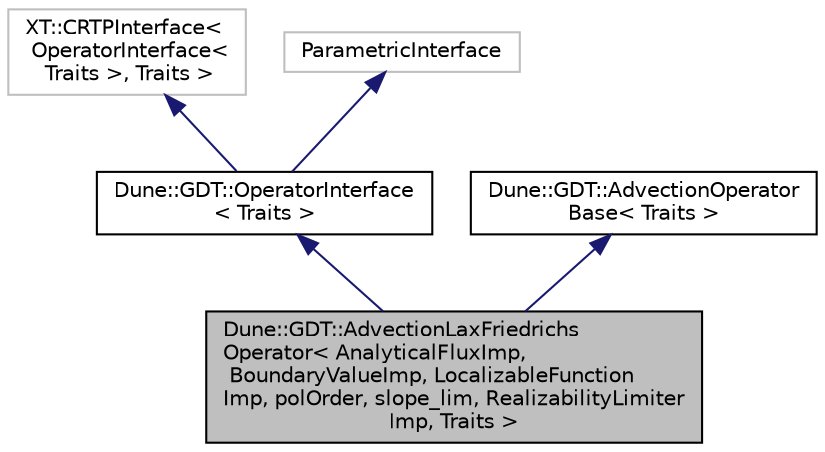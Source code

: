 digraph "Dune::GDT::AdvectionLaxFriedrichsOperator&lt; AnalyticalFluxImp, BoundaryValueImp, LocalizableFunctionImp, polOrder, slope_lim, RealizabilityLimiterImp, Traits &gt;"
{
  edge [fontname="Helvetica",fontsize="10",labelfontname="Helvetica",labelfontsize="10"];
  node [fontname="Helvetica",fontsize="10",shape=record];
  Node1 [label="Dune::GDT::AdvectionLaxFriedrichs\lOperator\< AnalyticalFluxImp,\l BoundaryValueImp, LocalizableFunction\lImp, polOrder, slope_lim, RealizabilityLimiter\lImp, Traits \>",height=0.2,width=0.4,color="black", fillcolor="grey75", style="filled", fontcolor="black"];
  Node2 -> Node1 [dir="back",color="midnightblue",fontsize="10",style="solid",fontname="Helvetica"];
  Node2 [label="Dune::GDT::OperatorInterface\l\< Traits \>",height=0.2,width=0.4,color="black", fillcolor="white", style="filled",URL="$a00442.html"];
  Node3 -> Node2 [dir="back",color="midnightblue",fontsize="10",style="solid",fontname="Helvetica"];
  Node3 [label="XT::CRTPInterface\<\l OperatorInterface\<\l Traits \>, Traits \>",height=0.2,width=0.4,color="grey75", fillcolor="white", style="filled"];
  Node4 -> Node2 [dir="back",color="midnightblue",fontsize="10",style="solid",fontname="Helvetica"];
  Node4 [label="ParametricInterface",height=0.2,width=0.4,color="grey75", fillcolor="white", style="filled"];
  Node5 -> Node1 [dir="back",color="midnightblue",fontsize="10",style="solid",fontname="Helvetica"];
  Node5 [label="Dune::GDT::AdvectionOperator\lBase\< Traits \>",height=0.2,width=0.4,color="black", fillcolor="white", style="filled",URL="$a00021.html"];
}
